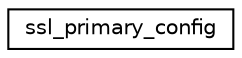 digraph "Graphical Class Hierarchy"
{
  edge [fontname="Helvetica",fontsize="10",labelfontname="Helvetica",labelfontsize="10"];
  node [fontname="Helvetica",fontsize="10",shape=record];
  rankdir="LR";
  Node0 [label="ssl_primary_config",height=0.2,width=0.4,color="black", fillcolor="white", style="filled",URL="$structssl__primary__config.html"];
}
